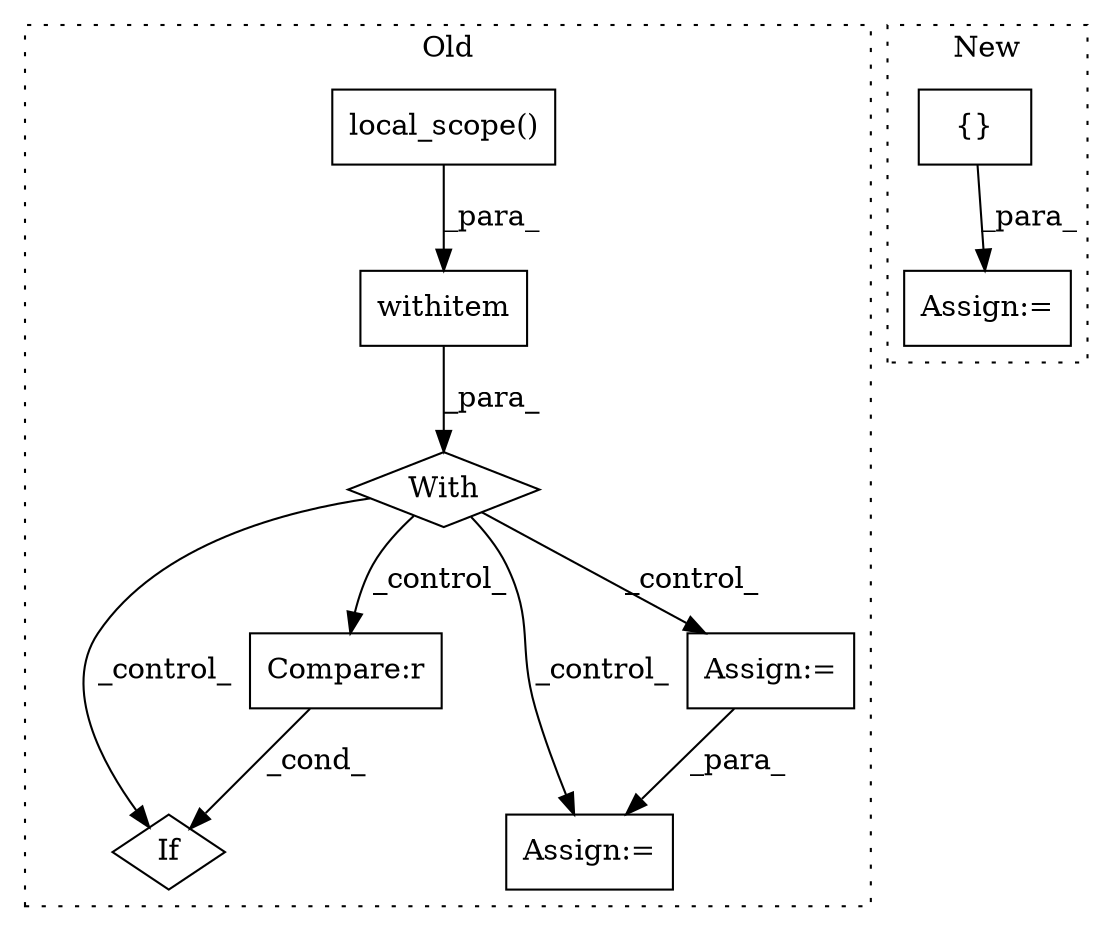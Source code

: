 digraph G {
subgraph cluster0 {
1 [label="local_scope()" a="75" s="4237" l="19" shape="box"];
3 [label="With" a="39" s="4232,4242" l="5,31" shape="diamond"];
4 [label="withitem" a="49" s="4237" l="5" shape="box"];
6 [label="If" a="96" s="5071" l="3" shape="diamond"];
7 [label="Compare:r" a="40" s="5074" l="18" shape="box"];
8 [label="Assign:=" a="68" s="5610" l="3" shape="box"];
9 [label="Assign:=" a="68" s="4929" l="3" shape="box"];
label = "Old";
style="dotted";
}
subgraph cluster1 {
2 [label="{}" a="59" s="5307,5330" l="1,0" shape="box"];
5 [label="Assign:=" a="68" s="5294" l="3" shape="box"];
label = "New";
style="dotted";
}
1 -> 4 [label="_para_"];
2 -> 5 [label="_para_"];
3 -> 8 [label="_control_"];
3 -> 9 [label="_control_"];
3 -> 7 [label="_control_"];
3 -> 6 [label="_control_"];
4 -> 3 [label="_para_"];
7 -> 6 [label="_cond_"];
9 -> 8 [label="_para_"];
}
